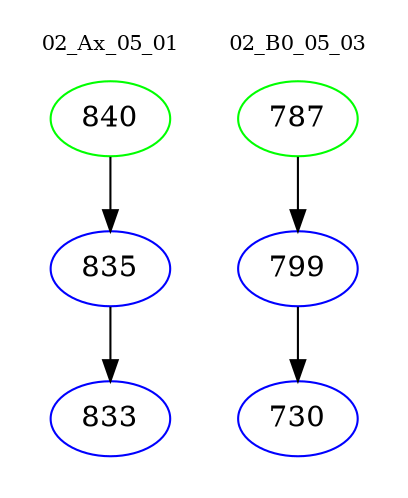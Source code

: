 digraph{
subgraph cluster_0 {
color = white
label = "02_Ax_05_01";
fontsize=10;
T0_840 [label="840", color="green"]
T0_840 -> T0_835 [color="black"]
T0_835 [label="835", color="blue"]
T0_835 -> T0_833 [color="black"]
T0_833 [label="833", color="blue"]
}
subgraph cluster_1 {
color = white
label = "02_B0_05_03";
fontsize=10;
T1_787 [label="787", color="green"]
T1_787 -> T1_799 [color="black"]
T1_799 [label="799", color="blue"]
T1_799 -> T1_730 [color="black"]
T1_730 [label="730", color="blue"]
}
}
